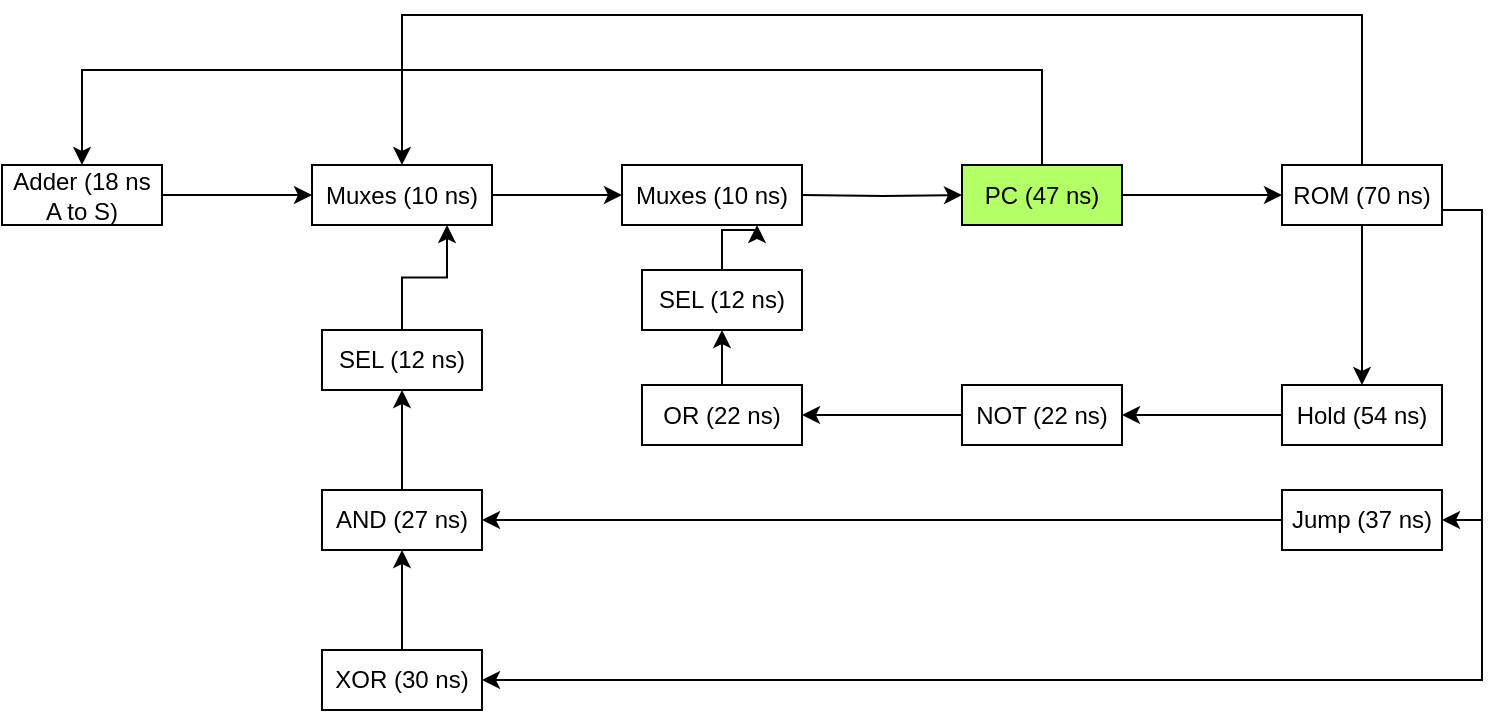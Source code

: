 <mxfile version="10.8.9" type="google"><diagram id="G-ecPPCd8VN_qg_24ask" name="Page-1"><mxGraphModel dx="998" dy="492" grid="1" gridSize="10" guides="1" tooltips="1" connect="1" arrows="1" fold="1" page="1" pageScale="1" pageWidth="850" pageHeight="1100" math="0" shadow="0"><root><mxCell id="0"/><mxCell id="1" parent="0"/><mxCell id="L1mA3p1HDzMrquAmaKOI-3" value="" style="edgeStyle=orthogonalEdgeStyle;rounded=0;orthogonalLoop=1;jettySize=auto;html=1;" edge="1" parent="1" source="L1mA3p1HDzMrquAmaKOI-1" target="L1mA3p1HDzMrquAmaKOI-2"><mxGeometry relative="1" as="geometry"/></mxCell><mxCell id="L1mA3p1HDzMrquAmaKOI-12" value="" style="edgeStyle=orthogonalEdgeStyle;rounded=0;orthogonalLoop=1;jettySize=auto;html=1;" edge="1" parent="1" source="L1mA3p1HDzMrquAmaKOI-1" target="L1mA3p1HDzMrquAmaKOI-11"><mxGeometry relative="1" as="geometry"><Array as="points"><mxPoint x="560" y="70"/><mxPoint x="80" y="70"/></Array></mxGeometry></mxCell><mxCell id="L1mA3p1HDzMrquAmaKOI-1" value="PC (47 ns)&lt;br&gt;" style="rounded=0;whiteSpace=wrap;html=1;fillColor=#B3FF66;" vertex="1" parent="1"><mxGeometry x="520" y="117.5" width="80" height="30" as="geometry"/></mxCell><mxCell id="L1mA3p1HDzMrquAmaKOI-13" value="" style="edgeStyle=orthogonalEdgeStyle;rounded=0;orthogonalLoop=1;jettySize=auto;html=1;" edge="1" parent="1" source="L1mA3p1HDzMrquAmaKOI-11" target="L1mA3p1HDzMrquAmaKOI-6"><mxGeometry relative="1" as="geometry"/></mxCell><mxCell id="L1mA3p1HDzMrquAmaKOI-11" value="Adder (18 ns A to S)&lt;br&gt;" style="rounded=0;whiteSpace=wrap;html=1;" vertex="1" parent="1"><mxGeometry x="40" y="117.5" width="80" height="30" as="geometry"/></mxCell><mxCell id="L1mA3p1HDzMrquAmaKOI-7" value="" style="edgeStyle=orthogonalEdgeStyle;rounded=0;orthogonalLoop=1;jettySize=auto;html=1;entryX=0.5;entryY=0;entryDx=0;entryDy=0;" edge="1" parent="1" source="L1mA3p1HDzMrquAmaKOI-2" target="L1mA3p1HDzMrquAmaKOI-6"><mxGeometry relative="1" as="geometry"><Array as="points"><mxPoint x="720" y="42.5"/><mxPoint x="240" y="42.5"/></Array></mxGeometry></mxCell><mxCell id="L1mA3p1HDzMrquAmaKOI-17" value="" style="edgeStyle=orthogonalEdgeStyle;rounded=0;orthogonalLoop=1;jettySize=auto;html=1;" edge="1" parent="1" source="L1mA3p1HDzMrquAmaKOI-2" target="L1mA3p1HDzMrquAmaKOI-16"><mxGeometry relative="1" as="geometry"/></mxCell><mxCell id="L1mA3p1HDzMrquAmaKOI-39" style="edgeStyle=orthogonalEdgeStyle;rounded=0;orthogonalLoop=1;jettySize=auto;html=1;exitX=1;exitY=0.75;exitDx=0;exitDy=0;entryX=1;entryY=0.5;entryDx=0;entryDy=0;" edge="1" parent="1" source="L1mA3p1HDzMrquAmaKOI-2" target="L1mA3p1HDzMrquAmaKOI-36"><mxGeometry relative="1" as="geometry"/></mxCell><mxCell id="L1mA3p1HDzMrquAmaKOI-42" style="edgeStyle=orthogonalEdgeStyle;rounded=0;orthogonalLoop=1;jettySize=auto;html=1;exitX=1;exitY=0.75;exitDx=0;exitDy=0;entryX=1;entryY=0.5;entryDx=0;entryDy=0;" edge="1" parent="1" source="L1mA3p1HDzMrquAmaKOI-2" target="L1mA3p1HDzMrquAmaKOI-34"><mxGeometry relative="1" as="geometry"/></mxCell><mxCell id="L1mA3p1HDzMrquAmaKOI-2" value="ROM (70 ns)&lt;br&gt;" style="rounded=0;whiteSpace=wrap;html=1;" vertex="1" parent="1"><mxGeometry x="680" y="117.5" width="80" height="30" as="geometry"/></mxCell><mxCell id="L1mA3p1HDzMrquAmaKOI-19" value="" style="edgeStyle=orthogonalEdgeStyle;rounded=0;orthogonalLoop=1;jettySize=auto;html=1;" edge="1" parent="1" source="L1mA3p1HDzMrquAmaKOI-16" target="L1mA3p1HDzMrquAmaKOI-18"><mxGeometry relative="1" as="geometry"/></mxCell><mxCell id="L1mA3p1HDzMrquAmaKOI-16" value="Hold (54 ns)&lt;br&gt;" style="rounded=0;whiteSpace=wrap;html=1;" vertex="1" parent="1"><mxGeometry x="680" y="227.5" width="80" height="30" as="geometry"/></mxCell><mxCell id="L1mA3p1HDzMrquAmaKOI-41" value="" style="edgeStyle=orthogonalEdgeStyle;rounded=0;orthogonalLoop=1;jettySize=auto;html=1;entryX=1;entryY=0.5;entryDx=0;entryDy=0;" edge="1" parent="1" source="L1mA3p1HDzMrquAmaKOI-36" target="L1mA3p1HDzMrquAmaKOI-32"><mxGeometry relative="1" as="geometry"><mxPoint x="600" y="352.5" as="targetPoint"/></mxGeometry></mxCell><mxCell id="L1mA3p1HDzMrquAmaKOI-36" value="Jump (37 ns)&lt;br&gt;" style="rounded=0;whiteSpace=wrap;html=1;" vertex="1" parent="1"><mxGeometry x="680" y="280" width="80" height="30" as="geometry"/></mxCell><mxCell id="L1mA3p1HDzMrquAmaKOI-21" value="" style="edgeStyle=orthogonalEdgeStyle;rounded=0;orthogonalLoop=1;jettySize=auto;html=1;" edge="1" parent="1" source="L1mA3p1HDzMrquAmaKOI-18" target="L1mA3p1HDzMrquAmaKOI-20"><mxGeometry relative="1" as="geometry"/></mxCell><mxCell id="L1mA3p1HDzMrquAmaKOI-18" value="NOT (22 ns)&lt;br&gt;" style="rounded=0;whiteSpace=wrap;html=1;" vertex="1" parent="1"><mxGeometry x="520" y="227.5" width="80" height="30" as="geometry"/></mxCell><mxCell id="L1mA3p1HDzMrquAmaKOI-24" value="" style="edgeStyle=orthogonalEdgeStyle;rounded=0;orthogonalLoop=1;jettySize=auto;html=1;" edge="1" parent="1" source="L1mA3p1HDzMrquAmaKOI-20" target="L1mA3p1HDzMrquAmaKOI-23"><mxGeometry relative="1" as="geometry"/></mxCell><mxCell id="L1mA3p1HDzMrquAmaKOI-20" value="OR (22 ns)&lt;br&gt;" style="rounded=0;whiteSpace=wrap;html=1;fontStyle=0" vertex="1" parent="1"><mxGeometry x="360" y="227.5" width="80" height="30" as="geometry"/></mxCell><mxCell id="L1mA3p1HDzMrquAmaKOI-26" value="" style="edgeStyle=orthogonalEdgeStyle;rounded=0;orthogonalLoop=1;jettySize=auto;html=1;entryX=0.75;entryY=1;entryDx=0;entryDy=0;" edge="1" parent="1" source="L1mA3p1HDzMrquAmaKOI-23" target="L1mA3p1HDzMrquAmaKOI-14"><mxGeometry relative="1" as="geometry"><mxPoint x="400" y="90" as="targetPoint"/></mxGeometry></mxCell><mxCell id="L1mA3p1HDzMrquAmaKOI-23" value="SEL (12 ns)&lt;br&gt;" style="rounded=0;whiteSpace=wrap;html=1;" vertex="1" parent="1"><mxGeometry x="360" y="170" width="80" height="30" as="geometry"/></mxCell><mxCell id="L1mA3p1HDzMrquAmaKOI-15" value="" style="edgeStyle=orthogonalEdgeStyle;rounded=0;orthogonalLoop=1;jettySize=auto;html=1;" edge="1" parent="1" source="L1mA3p1HDzMrquAmaKOI-6" target="L1mA3p1HDzMrquAmaKOI-14"><mxGeometry relative="1" as="geometry"/></mxCell><mxCell id="L1mA3p1HDzMrquAmaKOI-6" value="Muxes (10 ns)" style="rounded=0;whiteSpace=wrap;html=1;" vertex="1" parent="1"><mxGeometry x="195" y="117.5" width="90" height="30" as="geometry"/></mxCell><mxCell id="L1mA3p1HDzMrquAmaKOI-14" value="Muxes (10 ns)" style="rounded=0;whiteSpace=wrap;html=1;" vertex="1" parent="1"><mxGeometry x="350" y="117.5" width="90" height="30" as="geometry"/></mxCell><mxCell id="L1mA3p1HDzMrquAmaKOI-10" value="" style="edgeStyle=orthogonalEdgeStyle;rounded=0;orthogonalLoop=1;jettySize=auto;html=1;" edge="1" parent="1" target="L1mA3p1HDzMrquAmaKOI-1"><mxGeometry relative="1" as="geometry"><mxPoint x="440" y="132.5" as="sourcePoint"/></mxGeometry></mxCell><mxCell id="L1mA3p1HDzMrquAmaKOI-29" value="" style="edgeStyle=orthogonalEdgeStyle;rounded=0;orthogonalLoop=1;jettySize=auto;html=1;entryX=0.75;entryY=1;entryDx=0;entryDy=0;" edge="1" parent="1" source="L1mA3p1HDzMrquAmaKOI-27" target="L1mA3p1HDzMrquAmaKOI-6"><mxGeometry relative="1" as="geometry"><mxPoint x="240" y="90" as="targetPoint"/></mxGeometry></mxCell><mxCell id="L1mA3p1HDzMrquAmaKOI-27" value="SEL (12 ns)&lt;br&gt;" style="rounded=0;whiteSpace=wrap;html=1;" vertex="1" parent="1"><mxGeometry x="200" y="200" width="80" height="30" as="geometry"/></mxCell><mxCell id="L1mA3p1HDzMrquAmaKOI-33" value="" style="edgeStyle=orthogonalEdgeStyle;rounded=0;orthogonalLoop=1;jettySize=auto;html=1;" edge="1" parent="1" source="L1mA3p1HDzMrquAmaKOI-32" target="L1mA3p1HDzMrquAmaKOI-27"><mxGeometry relative="1" as="geometry"/></mxCell><mxCell id="L1mA3p1HDzMrquAmaKOI-32" value="AND (27 ns)&lt;br&gt;" style="rounded=0;whiteSpace=wrap;html=1;" vertex="1" parent="1"><mxGeometry x="200" y="280" width="80" height="30" as="geometry"/></mxCell><mxCell id="L1mA3p1HDzMrquAmaKOI-35" value="" style="edgeStyle=orthogonalEdgeStyle;rounded=0;orthogonalLoop=1;jettySize=auto;html=1;" edge="1" parent="1" source="L1mA3p1HDzMrquAmaKOI-34" target="L1mA3p1HDzMrquAmaKOI-32"><mxGeometry relative="1" as="geometry"/></mxCell><mxCell id="L1mA3p1HDzMrquAmaKOI-34" value="XOR (30 ns)&lt;br&gt;" style="rounded=0;whiteSpace=wrap;html=1;" vertex="1" parent="1"><mxGeometry x="200" y="360" width="80" height="30" as="geometry"/></mxCell></root></mxGraphModel></diagram></mxfile>